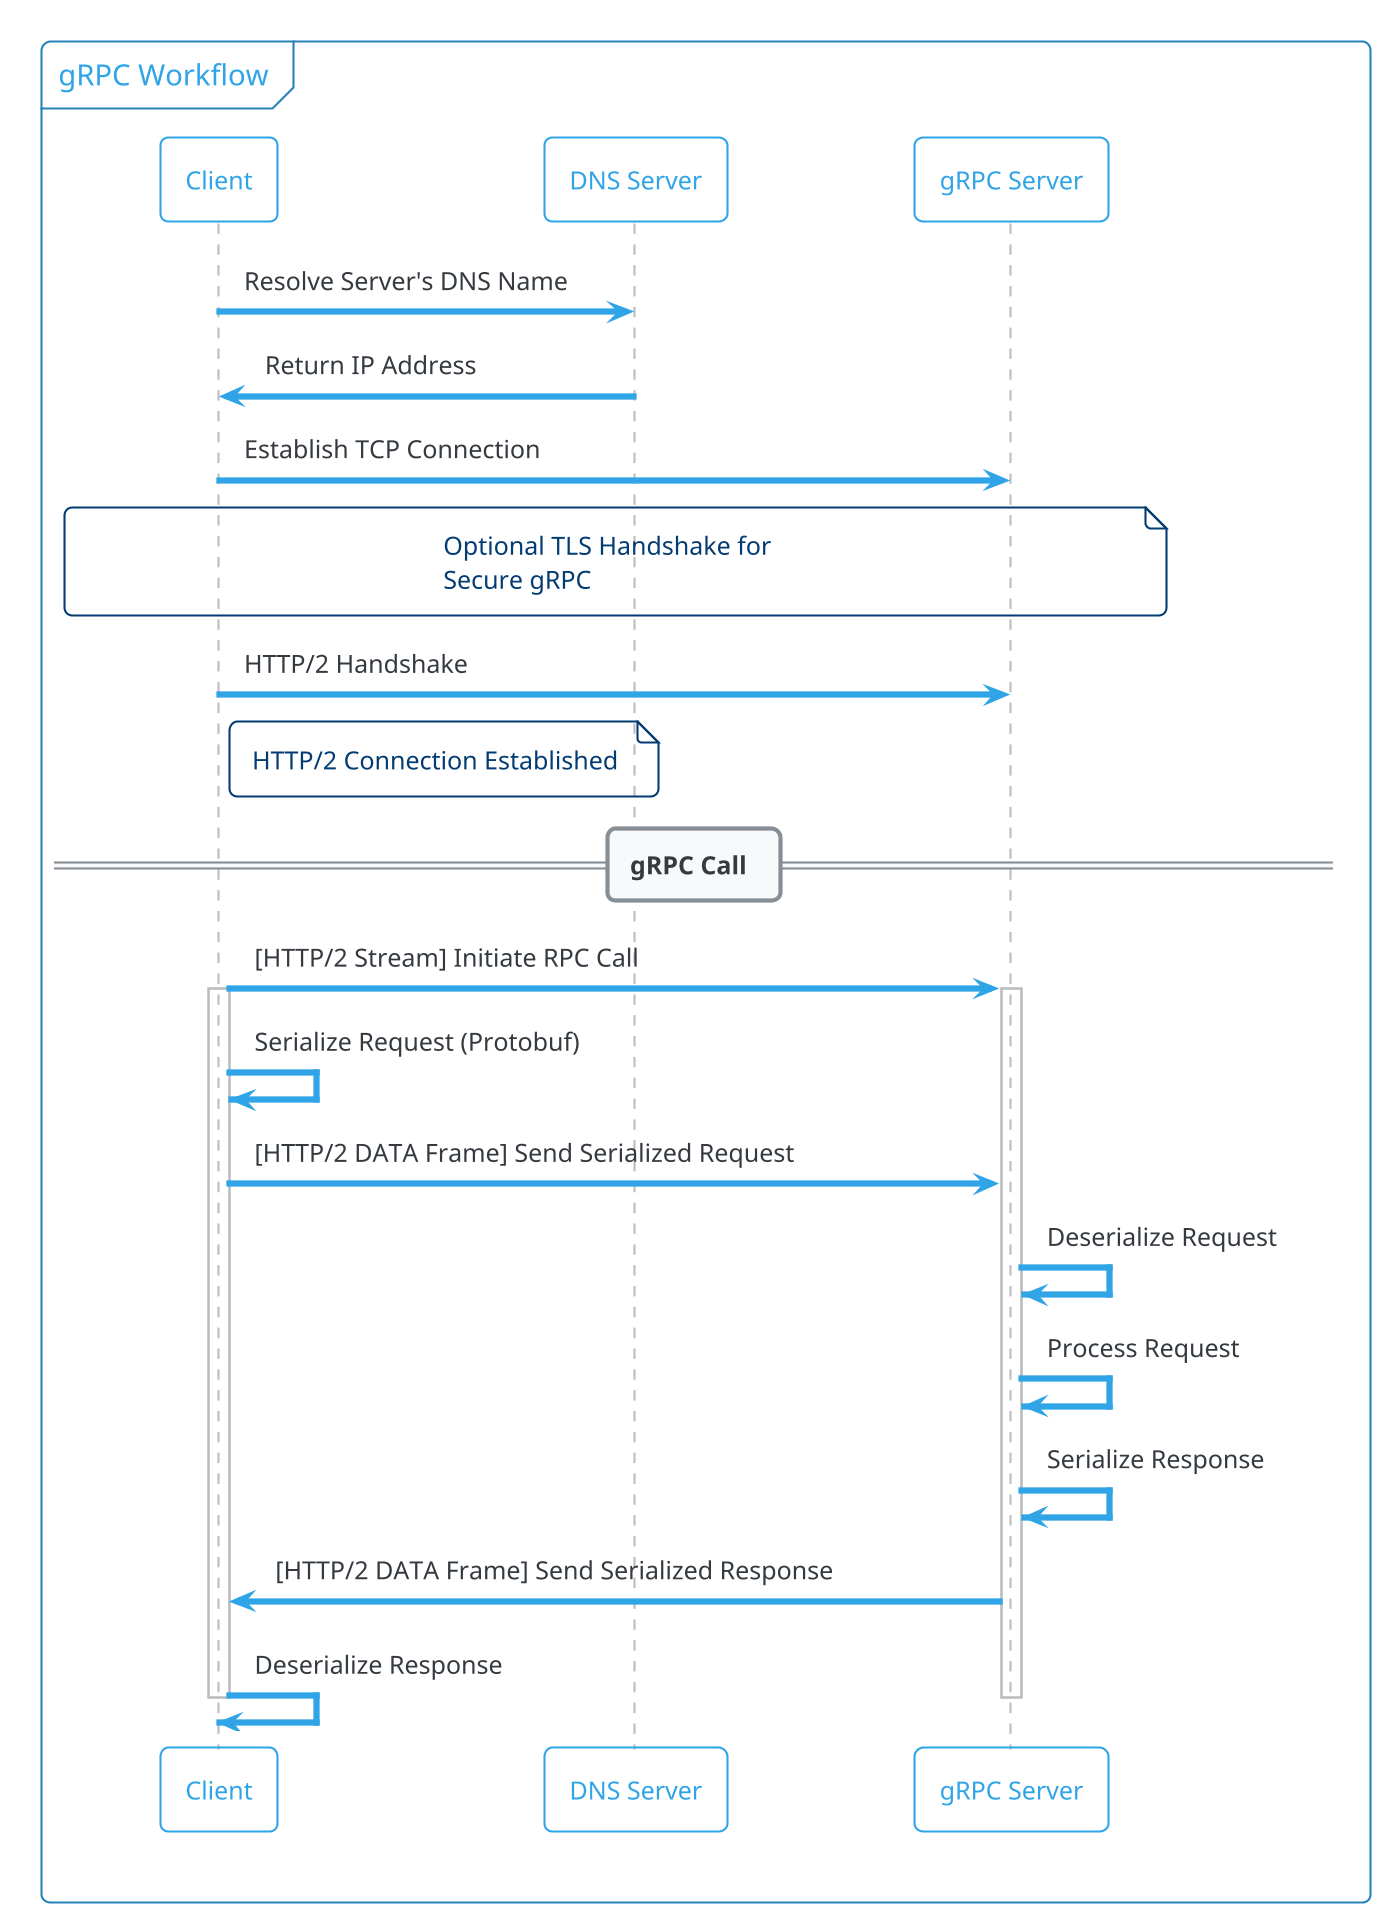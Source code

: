 @startuml
!theme cerulean-outline

scale 2

mainframe gRPC Workflow

participant "Client" as C
participant "DNS Server" as DNS
participant "gRPC Server" as S

C -> DNS : Resolve Server's DNS Name
DNS -> C : Return IP Address
C -> S : Establish TCP Connection
note over C,S : Optional TLS Handshake for\nSecure gRPC
C -> S : HTTP/2 Handshake
note right of C : HTTP/2 Connection Established

== gRPC Call ==
C -> S : [HTTP/2 Stream] Initiate RPC Call
activate C
activate S
C -> C : Serialize Request (Protobuf)
C -> S : [HTTP/2 DATA Frame] Send Serialized Request
S -> S : Deserialize Request
S -> S : Process Request
S -> S : Serialize Response
S -> C : [HTTP/2 DATA Frame] Send Serialized Response
C -> C : Deserialize Response
deactivate C
deactivate S
@enduml
